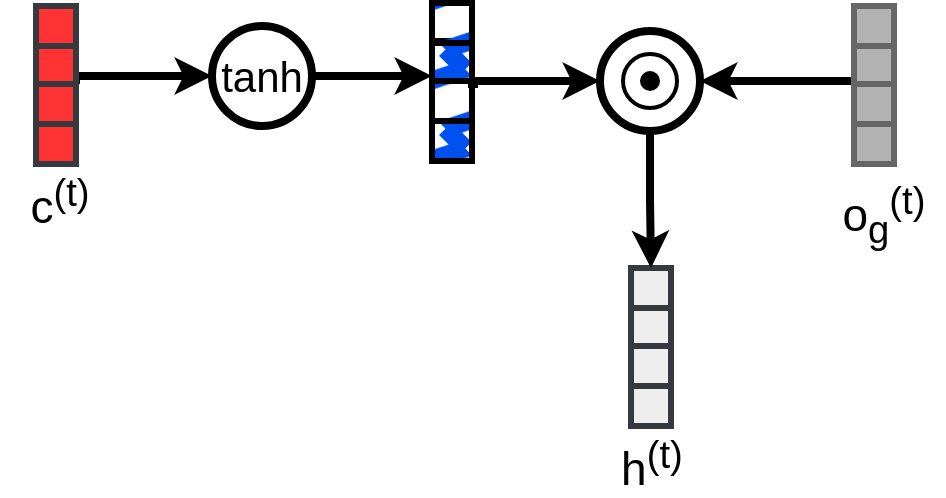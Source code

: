 <mxfile version="24.2.1" type="github">
  <diagram name="Page-1" id="uKZyXoDCu_n-ZzYxT0nE">
    <mxGraphModel dx="1137" dy="661" grid="1" gridSize="10" guides="1" tooltips="1" connect="1" arrows="1" fold="1" page="1" pageScale="1" pageWidth="850" pageHeight="1100" math="0" shadow="0">
      <root>
        <mxCell id="0" />
        <mxCell id="1" parent="0" />
        <mxCell id="mJTmRKTKz-JjySdVYmPn-2" value="" style="rounded=0;whiteSpace=wrap;html=1;strokeWidth=3;fillColor=#FF3333;strokeColor=#36393d;" vertex="1" parent="1">
          <mxGeometry x="31" y="70" width="20" height="20" as="geometry" />
        </mxCell>
        <mxCell id="mJTmRKTKz-JjySdVYmPn-66" style="edgeStyle=orthogonalEdgeStyle;rounded=0;orthogonalLoop=1;jettySize=auto;html=1;exitX=1;exitY=0;exitDx=0;exitDy=0;entryX=0;entryY=0.5;entryDx=0;entryDy=0;strokeWidth=4;" edge="1" parent="1" source="mJTmRKTKz-JjySdVYmPn-3" target="mJTmRKTKz-JjySdVYmPn-61">
          <mxGeometry relative="1" as="geometry">
            <Array as="points">
              <mxPoint x="51" y="46" />
            </Array>
          </mxGeometry>
        </mxCell>
        <mxCell id="mJTmRKTKz-JjySdVYmPn-3" value="" style="rounded=0;whiteSpace=wrap;html=1;strokeWidth=3;fillColor=#FF3333;strokeColor=#36393d;" vertex="1" parent="1">
          <mxGeometry x="31" y="50" width="20" height="20" as="geometry" />
        </mxCell>
        <mxCell id="mJTmRKTKz-JjySdVYmPn-5" value="" style="rounded=0;whiteSpace=wrap;html=1;strokeWidth=3;fillColor=#FF3333;strokeColor=#36393d;" vertex="1" parent="1">
          <mxGeometry x="31" y="30" width="20" height="20" as="geometry" />
        </mxCell>
        <mxCell id="mJTmRKTKz-JjySdVYmPn-8" value="" style="rounded=0;whiteSpace=wrap;html=1;strokeWidth=3;fillColor=#FF3333;strokeColor=#36393d;" vertex="1" parent="1">
          <mxGeometry x="31" y="11" width="20" height="20" as="geometry" />
        </mxCell>
        <mxCell id="mJTmRKTKz-JjySdVYmPn-9" value="c&lt;sup&gt;(t)&lt;/sup&gt;" style="text;html=1;align=center;verticalAlign=middle;whiteSpace=wrap;rounded=0;fontSize=23;strokeWidth=4;" vertex="1" parent="1">
          <mxGeometry x="13" y="94" width="60" height="30" as="geometry" />
        </mxCell>
        <mxCell id="mJTmRKTKz-JjySdVYmPn-51" value="h&lt;sup&gt;(t)&lt;/sup&gt;" style="text;html=1;align=center;verticalAlign=middle;whiteSpace=wrap;rounded=0;fontSize=23;strokeWidth=4;" vertex="1" parent="1">
          <mxGeometry x="308.5" y="224.5" width="60" height="30" as="geometry" />
        </mxCell>
        <mxCell id="mJTmRKTKz-JjySdVYmPn-52" value="" style="rounded=0;whiteSpace=wrap;html=1;strokeWidth=3;fillColor=#eeeeee;strokeColor=#36393d;" vertex="1" parent="1">
          <mxGeometry x="328.5" y="201" width="20" height="20" as="geometry" />
        </mxCell>
        <mxCell id="mJTmRKTKz-JjySdVYmPn-53" value="" style="rounded=0;whiteSpace=wrap;html=1;strokeWidth=3;fillColor=#eeeeee;strokeColor=#36393d;" vertex="1" parent="1">
          <mxGeometry x="328.5" y="181" width="20" height="20" as="geometry" />
        </mxCell>
        <mxCell id="mJTmRKTKz-JjySdVYmPn-54" value="" style="rounded=0;whiteSpace=wrap;html=1;strokeWidth=3;fillColor=#eeeeee;strokeColor=#36393d;" vertex="1" parent="1">
          <mxGeometry x="328.5" y="161" width="20" height="20" as="geometry" />
        </mxCell>
        <mxCell id="mJTmRKTKz-JjySdVYmPn-55" value="" style="rounded=0;whiteSpace=wrap;html=1;strokeWidth=3;fillColor=#eeeeee;strokeColor=#36393d;" vertex="1" parent="1">
          <mxGeometry x="328.5" y="142" width="20" height="20" as="geometry" />
        </mxCell>
        <mxCell id="mJTmRKTKz-JjySdVYmPn-56" value="o&lt;sub&gt;g&lt;/sub&gt;&lt;sup&gt;(t)&lt;/sup&gt;" style="text;html=1;align=center;verticalAlign=middle;whiteSpace=wrap;rounded=0;fontSize=23;strokeWidth=4;" vertex="1" parent="1">
          <mxGeometry x="425" y="100" width="60" height="30" as="geometry" />
        </mxCell>
        <mxCell id="mJTmRKTKz-JjySdVYmPn-57" value="" style="rounded=0;whiteSpace=wrap;html=1;strokeWidth=3;fillColor=#B3B3B3;strokeColor=#666666;" vertex="1" parent="1">
          <mxGeometry x="440" y="70" width="20" height="20" as="geometry" />
        </mxCell>
        <mxCell id="mJTmRKTKz-JjySdVYmPn-58" value="" style="rounded=0;whiteSpace=wrap;html=1;strokeWidth=3;fillColor=#B3B3B3;strokeColor=#666666;" vertex="1" parent="1">
          <mxGeometry x="440" y="50" width="20" height="20" as="geometry" />
        </mxCell>
        <mxCell id="mJTmRKTKz-JjySdVYmPn-74" style="edgeStyle=orthogonalEdgeStyle;rounded=0;orthogonalLoop=1;jettySize=auto;html=1;exitX=0;exitY=1;exitDx=0;exitDy=0;entryX=1;entryY=0.5;entryDx=0;entryDy=0;strokeWidth=4;" edge="1" parent="1" source="mJTmRKTKz-JjySdVYmPn-59" target="mJTmRKTKz-JjySdVYmPn-69">
          <mxGeometry relative="1" as="geometry">
            <Array as="points">
              <mxPoint x="440" y="49" />
            </Array>
          </mxGeometry>
        </mxCell>
        <mxCell id="mJTmRKTKz-JjySdVYmPn-59" value="" style="rounded=0;whiteSpace=wrap;html=1;strokeWidth=3;fillColor=#B3B3B3;strokeColor=#666666;" vertex="1" parent="1">
          <mxGeometry x="440" y="30" width="20" height="20" as="geometry" />
        </mxCell>
        <mxCell id="mJTmRKTKz-JjySdVYmPn-60" value="" style="rounded=0;whiteSpace=wrap;html=1;strokeWidth=3;fillColor=#B3B3B3;strokeColor=#666666;" vertex="1" parent="1">
          <mxGeometry x="440" y="11" width="20" height="20" as="geometry" />
        </mxCell>
        <mxCell id="mJTmRKTKz-JjySdVYmPn-67" style="edgeStyle=orthogonalEdgeStyle;rounded=0;orthogonalLoop=1;jettySize=auto;html=1;exitX=1;exitY=0.5;exitDx=0;exitDy=0;strokeWidth=4;" edge="1" parent="1" source="mJTmRKTKz-JjySdVYmPn-61">
          <mxGeometry relative="1" as="geometry">
            <mxPoint x="229" y="46" as="targetPoint" />
          </mxGeometry>
        </mxCell>
        <mxCell id="mJTmRKTKz-JjySdVYmPn-61" value="tanh" style="ellipse;whiteSpace=wrap;html=1;aspect=fixed;fontSize=21;strokeWidth=4;" vertex="1" parent="1">
          <mxGeometry x="119" y="21" width="50" height="50" as="geometry" />
        </mxCell>
        <mxCell id="mJTmRKTKz-JjySdVYmPn-62" value="" style="rounded=0;whiteSpace=wrap;html=1;strokeWidth=3;fillColor=#0050ef;strokeColor=#000000;fillStyle=zigzag-line;fontColor=#ffffff;" vertex="1" parent="1">
          <mxGeometry x="229" y="68.5" width="20" height="20" as="geometry" />
        </mxCell>
        <mxCell id="mJTmRKTKz-JjySdVYmPn-63" value="" style="rounded=0;whiteSpace=wrap;html=1;strokeWidth=3;fillColor=#0050ef;strokeColor=#000000;fillStyle=zigzag-line;fontColor=#ffffff;" vertex="1" parent="1">
          <mxGeometry x="229" y="48.5" width="20" height="20" as="geometry" />
        </mxCell>
        <mxCell id="mJTmRKTKz-JjySdVYmPn-73" style="edgeStyle=orthogonalEdgeStyle;rounded=0;orthogonalLoop=1;jettySize=auto;html=1;exitX=1;exitY=1;exitDx=0;exitDy=0;entryX=0;entryY=0.5;entryDx=0;entryDy=0;strokeWidth=4;" edge="1" parent="1" source="mJTmRKTKz-JjySdVYmPn-64" target="mJTmRKTKz-JjySdVYmPn-69">
          <mxGeometry relative="1" as="geometry">
            <Array as="points">
              <mxPoint x="249" y="50" />
              <mxPoint x="250" y="50" />
              <mxPoint x="250" y="49" />
            </Array>
          </mxGeometry>
        </mxCell>
        <mxCell id="mJTmRKTKz-JjySdVYmPn-64" value="" style="rounded=0;whiteSpace=wrap;html=1;strokeWidth=3;fillColor=#0050ef;strokeColor=#000000;fillStyle=zigzag-line;fontColor=#ffffff;" vertex="1" parent="1">
          <mxGeometry x="229" y="28.5" width="20" height="20" as="geometry" />
        </mxCell>
        <mxCell id="mJTmRKTKz-JjySdVYmPn-65" value="" style="rounded=0;whiteSpace=wrap;html=1;strokeWidth=3;fillColor=#0050ef;strokeColor=#000000;fillStyle=zigzag-line;fontColor=#ffffff;" vertex="1" parent="1">
          <mxGeometry x="229" y="9.5" width="20" height="20" as="geometry" />
        </mxCell>
        <mxCell id="mJTmRKTKz-JjySdVYmPn-75" style="edgeStyle=orthogonalEdgeStyle;rounded=0;orthogonalLoop=1;jettySize=auto;html=1;strokeWidth=4;entryX=0.5;entryY=0;entryDx=0;entryDy=0;" edge="1" parent="1" source="mJTmRKTKz-JjySdVYmPn-69" target="mJTmRKTKz-JjySdVYmPn-55">
          <mxGeometry relative="1" as="geometry">
            <mxPoint x="338" y="120" as="targetPoint" />
          </mxGeometry>
        </mxCell>
        <mxCell id="mJTmRKTKz-JjySdVYmPn-69" value="" style="ellipse;whiteSpace=wrap;html=1;aspect=fixed;fontSize=32;strokeWidth=4;" vertex="1" parent="1">
          <mxGeometry x="313" y="23.5" width="50" height="50" as="geometry" />
        </mxCell>
        <mxCell id="mJTmRKTKz-JjySdVYmPn-70" value="" style="ellipse;whiteSpace=wrap;html=1;aspect=fixed;strokeWidth=2;" vertex="1" parent="1">
          <mxGeometry x="324.5" y="35" width="27" height="27" as="geometry" />
        </mxCell>
        <mxCell id="mJTmRKTKz-JjySdVYmPn-71" value="" style="shape=waypoint;sketch=0;fillStyle=solid;size=6;pointerEvents=1;points=[];fillColor=none;resizable=0;rotatable=0;perimeter=centerPerimeter;snapToPoint=1;strokeWidth=3;" vertex="1" parent="1">
          <mxGeometry x="328" y="38.5" width="20" height="20" as="geometry" />
        </mxCell>
      </root>
    </mxGraphModel>
  </diagram>
</mxfile>
